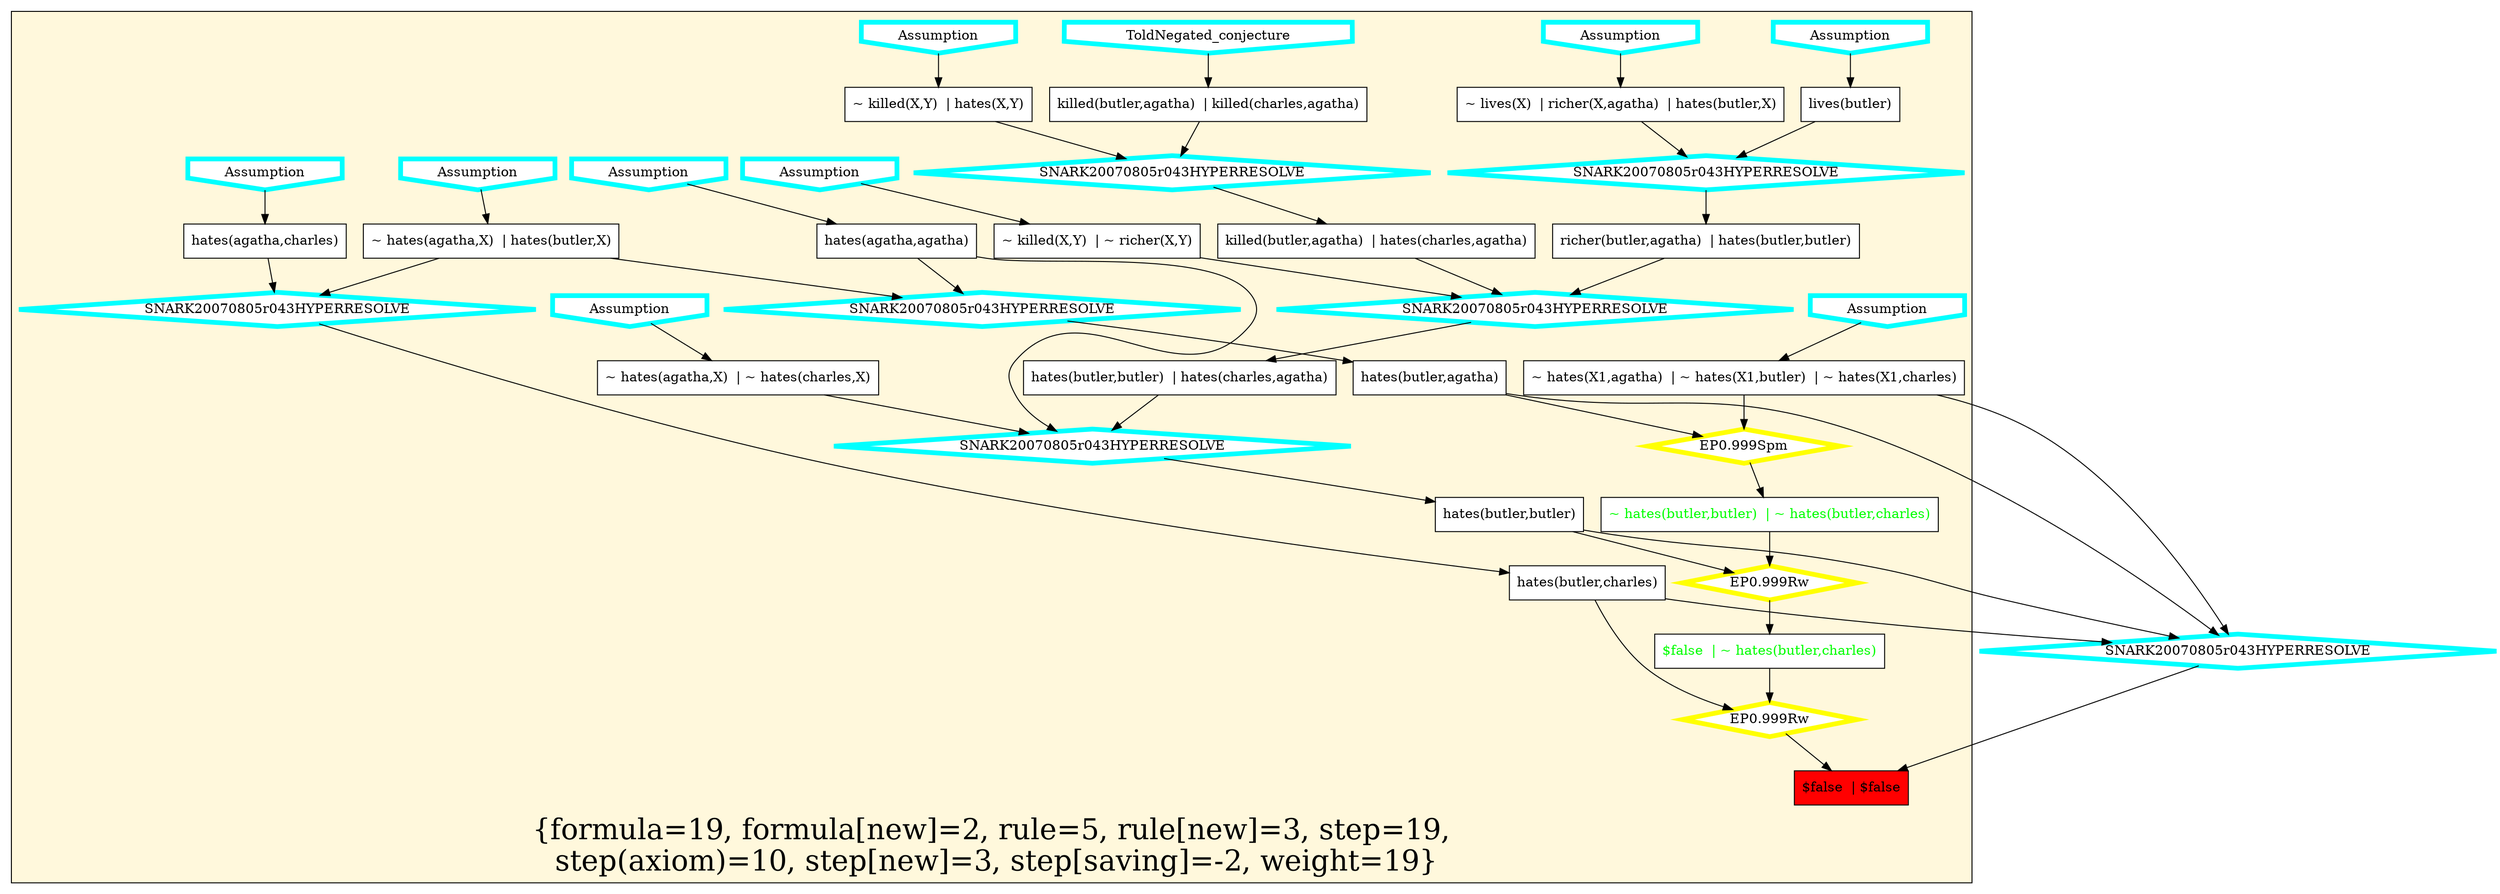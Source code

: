 digraph g 
{  
  "x_504" [ URL="http://inference-web.org/proofs/tptp/Solutions/PUZ/PUZ001-1/SNARK---20080805r005/answer.owl#ns_no_one_hates_everyone_conclusion" color="black" shape="box" label="~ hates(X,agatha)  | ~ hates(X,butler)  | ~ hates(X,charles)" fillcolor="white" style="filled"  ];
  "x_505" [ URL="http://inference-web.org/proofs/tptp/Solutions/PUZ/PUZ001-1/EP---1.1/answer.owl#ns_14_conclusion" color="black" shape="box" label="hates(butler,agatha)" fillcolor="white" style="filled"  ];
  "x_486" [ URL="http://inference-web.org/proofs/tptp/Solutions/PUZ/PUZ001-1/SNARK---20080805r005/answer.owl#ns_killer_hates_victim_conclusion" color="black" shape="box" label="~ killed(X,Y)  | hates(X,Y)" fillcolor="white" style="filled"  ];
  "x_520" [ URL="http://inference-web.org/proofs/tptp/Solutions/PUZ/PUZ001-1/SNARK---20080805r005/answer.owl#ns_agatha_hates_charles_conclusion" color="black" shape="box" label="hates(agatha,charles)" fillcolor="white" style="filled"  ];
  "x_519" [ URL="http://inference-web.org/proofs/tptp/Solutions/PUZ/PUZ001-1/SNARK---20080805r005/answer.owl#ns_17_conclusion" color="black" shape="box" label="hates(butler,butler)  | hates(charles,agatha)" fillcolor="white" style="filled"  ];
  "x_562" [ fontcolor="green" URL="http://inference-web.org/proofs/tptp/Solutions/PUZ/PUZ001-1/EP---1.1/answer.owl#ns_32_conclusion" color="black" shape="box" label="$false  | ~ hates(butler,charles)" fillcolor="white" style="filled"  ];
  "x_517" [ URL="http://inference-web.org/proofs/tptp/Solutions/PUZ/PUZ001-1/SNARK---20080805r005/answer.owl#ns_different_hates_conclusion" color="black" shape="box" label="~ hates(agatha,X)  | ~ hates(charles,X)" fillcolor="white" style="filled"  ];
  "x_548" [ URL="http://inference-web.org/proofs/tptp/Solutions/PUZ/PUZ001-1/SNARK---20080805r005/answer.owl#ns_poorer_killer_conclusion" color="black" shape="box" label="~ killed(X,Y)  | ~ richer(X,Y)" fillcolor="white" style="filled"  ];
  "x_507" [ URL="http://inference-web.org/proofs/tptp/Solutions/PUZ/PUZ001-1/EP---1.1/answer.owl#ns_31_conclusion" color="black" shape="box" label="hates(butler,butler)" fillcolor="white" style="filled"  ];
  "x_552" [ fontcolor="green" URL="http://inference-web.org/proofs/tptp/Solutions/PUZ/PUZ001-1/EP---1.1/answer.owl#ns_22_conclusion" color="black" shape="box" label="~ hates(butler,butler)  | ~ hates(butler,charles)" fillcolor="white" style="filled"  ];
  "x_527" [ URL="http://inference-web.org/proofs/tptp/Solutions/PUZ/PUZ001-1/SNARK---20080805r005/answer.owl#ns_19_conclusion" color="black" shape="box" label="$false" fillcolor="red" style="filled"  ];
  "x_506" [ URL="http://inference-web.org/proofs/tptp/Solutions/PUZ/PUZ001-1/SNARK---20080805r005/answer.owl#ns_14_conclusion" color="black" shape="box" label="hates(butler,charles)" fillcolor="white" style="filled"  ];
  "x_505" [ URL="http://inference-web.org/proofs/tptp/Solutions/PUZ/PUZ001-1/SNARK---20080805r005/answer.owl#ns_13_conclusion" color="black" shape="box" label="hates(butler,agatha)" fillcolor="white" style="filled"  ];
  "x_506" [ URL="http://inference-web.org/proofs/tptp/Solutions/PUZ/PUZ001-1/EP---1.1/answer.owl#ns_15_conclusion" color="black" shape="box" label="hates(butler,charles)" fillcolor="white" style="filled"  ];
  "x_507" [ URL="http://inference-web.org/proofs/tptp/Solutions/PUZ/PUZ001-1/SNARK---20080805r005/answer.owl#ns_18_conclusion" color="black" shape="box" label="hates(butler,butler)" fillcolor="white" style="filled"  ];
  "x_554" [ URL="http://inference-web.org/proofs/tptp/Solutions/PUZ/PUZ001-1/SNARK---20080805r005/answer.owl#ns_same_hates_conclusion" color="black" shape="box" label="~ hates(agatha,X)  | hates(butler,X)" fillcolor="white" style="filled"  ];
  "x_565" [ URL="http://inference-web.org/proofs/tptp/Solutions/PUZ/PUZ001-1/SNARK---20080805r005/answer.owl#ns_agatha_hates_agatha_conclusion" color="black" shape="box" label="hates(agatha,agatha)" fillcolor="white" style="filled"  ];
  "x_556" [ URL="http://inference-web.org/proofs/tptp/Solutions/PUZ/PUZ001-1/SNARK---20080805r005/answer.owl#ns_15_conclusion" color="black" shape="box" label="killed(butler,agatha)  | hates(charles,agatha)" fillcolor="white" style="filled"  ];
  "x_504" [ URL="http://inference-web.org/proofs/tptp/Solutions/PUZ/PUZ001-1/EP---1.1/answer.owl#ns_6_conclusion" color="black" shape="box" label="~ hates(X1,agatha)  | ~ hates(X1,butler)  | ~ hates(X1,charles)" fillcolor="white" style="filled"  ];
  "x_499" [ URL="http://inference-web.org/proofs/tptp/Solutions/PUZ/PUZ001-1/SNARK---20080805r005/answer.owl#ns_butler_hates_poor_conclusion" color="black" shape="box" label="~ lives(X)  | richer(X,agatha)  | hates(butler,X)" fillcolor="white" style="filled"  ];
  "x_544" [ URL="http://inference-web.org/proofs/tptp/Solutions/PUZ/PUZ001-1/SNARK---20080805r005/answer.owl#ns_16_conclusion" color="black" shape="box" label="richer(butler,agatha)  | hates(butler,butler)" fillcolor="white" style="filled"  ];
  "x_527" [ URL="http://inference-web.org/proofs/tptp/Solutions/PUZ/PUZ001-1/EP---1.1/answer.owl#ns_33_conclusion" color="black" shape="box" label="$false  | $false" fillcolor="red" style="filled"  ];
  "x_545" [ URL="http://inference-web.org/proofs/tptp/Solutions/PUZ/PUZ001-1/SNARK---20080805r005/answer.owl#ns_prove_neither_charles_nor_butler_did_it_conclusion" color="black" shape="box" label="killed(butler,agatha)  | killed(charles,agatha)" fillcolor="white" style="filled"  ];
  "x_538" [ URL="http://inference-web.org/proofs/tptp/Solutions/PUZ/PUZ001-1/SNARK---20080805r005/answer.owl#ns_butler_conclusion" color="black" shape="box" label="lives(butler)" fillcolor="white" style="filled"  ];
  "-7f6e1133:12459e1f3c9:-78a2" [ URL="http://browser.inference-web.org/iwbrowser/BrowseNodeSet?url=http%3A%2F%2Finference-web.org%2Fproofs%2Ftptp%2FSolutions%2FPUZ%2FPUZ001-1%2FSNARK---20080805r005%2Fanswer.owl%23ns_14" color="cyan" shape="diamond" label="SNARK20070805r043HYPERRESOLVE" fillcolor="white" style="filled" penwidth="5"  ];
  "-7f6e1133:12459e1f3c9:-78a2" -> "x_506";
  "x_520" -> "-7f6e1133:12459e1f3c9:-78a2";
  "x_554" -> "-7f6e1133:12459e1f3c9:-78a2";
  "-7f6e1133:12459e1f3c9:-7896" [ URL="http://browser.inference-web.org/iwbrowser/BrowseNodeSet?url=http%3A%2F%2Finference-web.org%2Fproofs%2Ftptp%2FSolutions%2FPUZ%2FPUZ001-1%2FSNARK---20080805r005%2Fanswer.owl%23ns_18" color="cyan" shape="diamond" label="SNARK20070805r043HYPERRESOLVE" fillcolor="white" style="filled" penwidth="5"  ];
  "-7f6e1133:12459e1f3c9:-7896" -> "x_507";
  "x_517" -> "-7f6e1133:12459e1f3c9:-7896";
  "x_519" -> "-7f6e1133:12459e1f3c9:-7896";
  "x_565" -> "-7f6e1133:12459e1f3c9:-7896";
  "-7f6e1133:12459e1f3c9:-7837" [ URL="http://browser.inference-web.org/iwbrowser/BrowseNodeSet?url=http%3A%2F%2Finference-web.org%2Fproofs%2Ftptp%2FSolutions%2FPUZ%2FPUZ001-1%2FEP---1.1%2Fanswer.owl%23ns_22" color="yellow" shape="diamond" label="EP0.999Spm" fillcolor="white" style="filled" penwidth="5"  ];
  "-7f6e1133:12459e1f3c9:-7837" -> "x_552";
  "x_504" -> "-7f6e1133:12459e1f3c9:-7837";
  "x_505" -> "-7f6e1133:12459e1f3c9:-7837";
  "-7f6e1133:12459e1f3c9:-7899" [ URL="http://browser.inference-web.org/iwbrowser/BrowseNodeSet?url=http%3A%2F%2Finference-web.org%2Fproofs%2Ftptp%2FSolutions%2FPUZ%2FPUZ001-1%2FSNARK---20080805r005%2Fanswer.owl%23ns_13" color="cyan" shape="diamond" label="SNARK20070805r043HYPERRESOLVE" fillcolor="white" style="filled" penwidth="5"  ];
  "-7f6e1133:12459e1f3c9:-7899" -> "x_505";
  "x_554" -> "-7f6e1133:12459e1f3c9:-7899";
  "x_565" -> "-7f6e1133:12459e1f3c9:-7899";
  "-7f6e1133:12459e1f3c9:-788b" [ URL="http://browser.inference-web.org/iwbrowser/BrowseNodeSet?url=http%3A%2F%2Finference-web.org%2Fproofs%2Ftptp%2FSolutions%2FPUZ%2FPUZ001-1%2FSNARK---20080805r005%2Fanswer.owl%23ns_prove_neither_charles_nor_butler_did_it" color="cyan" shape="invhouse" label="ToldNegated_conjecture" fillcolor="white" style="filled" penwidth="5"  ];
  "-7f6e1133:12459e1f3c9:-788b" -> "x_545";
  "-7f6e1133:12459e1f3c9:-7885" [ URL="http://browser.inference-web.org/iwbrowser/BrowseNodeSet?url=http%3A%2F%2Finference-web.org%2Fproofs%2Ftptp%2FSolutions%2FPUZ%2FPUZ001-1%2FSNARK---20080805r005%2Fanswer.owl%23ns_16" color="cyan" shape="diamond" label="SNARK20070805r043HYPERRESOLVE" fillcolor="white" style="filled" penwidth="5"  ];
  "-7f6e1133:12459e1f3c9:-7885" -> "x_544";
  "x_499" -> "-7f6e1133:12459e1f3c9:-7885";
  "x_538" -> "-7f6e1133:12459e1f3c9:-7885";
  "-7f6e1133:12459e1f3c9:-78a7" [ URL="http://browser.inference-web.org/iwbrowser/BrowseNodeSet?url=http%3A%2F%2Finference-web.org%2Fproofs%2Ftptp%2FSolutions%2FPUZ%2FPUZ001-1%2FSNARK---20080805r005%2Fanswer.owl%23answer" color="cyan" shape="diamond" label="SNARK20070805r043HYPERRESOLVE" fillcolor="white" style="filled" penwidth="5"  ];
  "-7f6e1133:12459e1f3c9:-78a7" -> "x_527";
  "x_504" -> "-7f6e1133:12459e1f3c9:-78a7";
  "x_505" -> "-7f6e1133:12459e1f3c9:-78a7";
  "x_506" -> "-7f6e1133:12459e1f3c9:-78a7";
  "x_507" -> "-7f6e1133:12459e1f3c9:-78a7";
  "-7f6e1133:12459e1f3c9:-788e" [ URL="http://browser.inference-web.org/iwbrowser/BrowseNodeSet?url=http%3A%2F%2Finference-web.org%2Fproofs%2Ftptp%2FSolutions%2FPUZ%2FPUZ001-1%2FSNARK---20080805r005%2Fanswer.owl%23ns_15" color="cyan" shape="diamond" label="SNARK20070805r043HYPERRESOLVE" fillcolor="white" style="filled" penwidth="5"  ];
  "-7f6e1133:12459e1f3c9:-788e" -> "x_556";
  "x_486" -> "-7f6e1133:12459e1f3c9:-788e";
  "x_545" -> "-7f6e1133:12459e1f3c9:-788e";
  "-7f6e1133:12459e1f3c9:-7888" [ URL="http://browser.inference-web.org/iwbrowser/BrowseNodeSet?url=http%3A%2F%2Finference-web.org%2Fproofs%2Ftptp%2FSolutions%2FPUZ%2FPUZ001-1%2FSNARK---20080805r005%2Fanswer.owl%23ns_killer_hates_victim" color="cyan" shape="invhouse" label="Assumption" fillcolor="white" style="filled" penwidth="5"  ];
  "-7f6e1133:12459e1f3c9:-7888" -> "x_486";
  "-7f6e1133:12459e1f3c9:-78aa" [ URL="http://browser.inference-web.org/iwbrowser/BrowseNodeSet?url=http%3A%2F%2Finference-web.org%2Fproofs%2Ftptp%2FSolutions%2FPUZ%2FPUZ001-1%2FSNARK---20080805r005%2Fanswer.owl%23ns_agatha_hates_agatha" color="cyan" shape="invhouse" label="Assumption" fillcolor="white" style="filled" penwidth="5"  ];
  "-7f6e1133:12459e1f3c9:-78aa" -> "x_565";
  "-7f6e1133:12459e1f3c9:-789c" [ URL="http://browser.inference-web.org/iwbrowser/BrowseNodeSet?url=http%3A%2F%2Finference-web.org%2Fproofs%2Ftptp%2FSolutions%2FPUZ%2FPUZ001-1%2FSNARK---20080805r005%2Fanswer.owl%23ns_same_hates" color="cyan" shape="invhouse" label="Assumption" fillcolor="white" style="filled" penwidth="5"  ];
  "-7f6e1133:12459e1f3c9:-789c" -> "x_554";
  "-7f6e1133:12459e1f3c9:-7882" [ URL="http://browser.inference-web.org/iwbrowser/BrowseNodeSet?url=http%3A%2F%2Finference-web.org%2Fproofs%2Ftptp%2FSolutions%2FPUZ%2FPUZ001-1%2FSNARK---20080805r005%2Fanswer.owl%23ns_butler" color="cyan" shape="invhouse" label="Assumption" fillcolor="white" style="filled" penwidth="5"  ];
  "-7f6e1133:12459e1f3c9:-7882" -> "x_538";
  "-7f6e1133:12459e1f3c9:-789f" [ URL="http://browser.inference-web.org/iwbrowser/BrowseNodeSet?url=http%3A%2F%2Finference-web.org%2Fproofs%2Ftptp%2FSolutions%2FPUZ%2FPUZ001-1%2FSNARK---20080805r005%2Fanswer.owl%23ns_agatha_hates_charles" color="cyan" shape="invhouse" label="Assumption" fillcolor="white" style="filled" penwidth="5"  ];
  "-7f6e1133:12459e1f3c9:-789f" -> "x_520";
  "-7f6e1133:12459e1f3c9:-7879" [ URL="http://browser.inference-web.org/iwbrowser/BrowseNodeSet?url=http%3A%2F%2Finference-web.org%2Fproofs%2Ftptp%2FSolutions%2FPUZ%2FPUZ001-1%2FSNARK---20080805r005%2Fanswer.owl%23ns_different_hates" color="cyan" shape="invhouse" label="Assumption" fillcolor="white" style="filled" penwidth="5"  ];
  "-7f6e1133:12459e1f3c9:-7879" -> "x_517";
  "-7f6e1133:12459e1f3c9:-787c" [ URL="http://browser.inference-web.org/iwbrowser/BrowseNodeSet?url=http%3A%2F%2Finference-web.org%2Fproofs%2Ftptp%2FSolutions%2FPUZ%2FPUZ001-1%2FSNARK---20080805r005%2Fanswer.owl%23ns_poorer_killer" color="cyan" shape="invhouse" label="Assumption" fillcolor="white" style="filled" penwidth="5"  ];
  "-7f6e1133:12459e1f3c9:-787c" -> "x_548";
  "-7f6e1133:12459e1f3c9:-7876" [ URL="http://browser.inference-web.org/iwbrowser/BrowseNodeSet?url=http%3A%2F%2Finference-web.org%2Fproofs%2Ftptp%2FSolutions%2FPUZ%2FPUZ001-1%2FSNARK---20080805r005%2Fanswer.owl%23ns_no_one_hates_everyone" color="cyan" shape="invhouse" label="Assumption" fillcolor="white" style="filled" penwidth="5"  ];
  "-7f6e1133:12459e1f3c9:-7876" -> "x_504";
  "-7f6e1133:12459e1f3c9:-786c" [ URL="http://browser.inference-web.org/iwbrowser/BrowseNodeSet?url=http%3A%2F%2Finference-web.org%2Fproofs%2Ftptp%2FSolutions%2FPUZ%2FPUZ001-1%2FEP---1.1%2Fanswer.owl%23ns_33" color="yellow" shape="diamond" label="EP0.999Rw" fillcolor="white" style="filled" penwidth="5"  ];
  "-7f6e1133:12459e1f3c9:-786c" -> "x_527";
  "x_506" -> "-7f6e1133:12459e1f3c9:-786c";
  "x_562" -> "-7f6e1133:12459e1f3c9:-786c";
  "-7f6e1133:12459e1f3c9:-7892" [ URL="http://browser.inference-web.org/iwbrowser/BrowseNodeSet?url=http%3A%2F%2Finference-web.org%2Fproofs%2Ftptp%2FSolutions%2FPUZ%2FPUZ001-1%2FSNARK---20080805r005%2Fanswer.owl%23ns_17" color="cyan" shape="diamond" label="SNARK20070805r043HYPERRESOLVE" fillcolor="white" style="filled" penwidth="5"  ];
  "-7f6e1133:12459e1f3c9:-7892" -> "x_519";
  "x_544" -> "-7f6e1133:12459e1f3c9:-7892";
  "x_548" -> "-7f6e1133:12459e1f3c9:-7892";
  "x_556" -> "-7f6e1133:12459e1f3c9:-7892";
  "-7f6e1133:12459e1f3c9:-787f" [ URL="http://browser.inference-web.org/iwbrowser/BrowseNodeSet?url=http%3A%2F%2Finference-web.org%2Fproofs%2Ftptp%2FSolutions%2FPUZ%2FPUZ001-1%2FSNARK---20080805r005%2Fanswer.owl%23ns_butler_hates_poor" color="cyan" shape="invhouse" label="Assumption" fillcolor="white" style="filled" penwidth="5"  ];
  "-7f6e1133:12459e1f3c9:-787f" -> "x_499";
  "-7f6e1133:12459e1f3c9:-7863" [ URL="http://browser.inference-web.org/iwbrowser/BrowseNodeSet?url=http%3A%2F%2Finference-web.org%2Fproofs%2Ftptp%2FSolutions%2FPUZ%2FPUZ001-1%2FEP---1.1%2Fanswer.owl%23ns_32" color="yellow" shape="diamond" label="EP0.999Rw" fillcolor="white" style="filled" penwidth="5"  ];
  "-7f6e1133:12459e1f3c9:-7863" -> "x_562";
  "x_507" -> "-7f6e1133:12459e1f3c9:-7863";
  "x_552" -> "-7f6e1133:12459e1f3c9:-7863";
  
 subgraph cluster_opt 
{ labelloc=b label="{formula=19, formula[new]=2, rule=5, rule[new]=3, step=19,\n step(axiom)=10, step[new]=3, step[saving]=-2, weight=19}" 
 fontsize=30 fillcolor=cornsilk style=filled 
  x_517 ;
 x_548 ;
 x_519 ;
 x_504 ;
 x_505 ;
 x_544 ;
 x_506 ;
 x_507 ;
 x_545 ;
 x_556 ;
 x_527 ;
 x_520 ;
 x_554 ;
 x_552 ;
 x_499 ;
 x_565 ;
 x_562 ;
 x_486 ;
 x_538 ;
 "-7f6e1133:12459e1f3c9:-78a2" ;
 "-7f6e1133:12459e1f3c9:-7896" ;
 "-7f6e1133:12459e1f3c9:-7837" ;
 "-7f6e1133:12459e1f3c9:-7899" ;
 "-7f6e1133:12459e1f3c9:-788b" ;
 "-7f6e1133:12459e1f3c9:-7885" ;
 "-7f6e1133:12459e1f3c9:-788e" ;
 "-7f6e1133:12459e1f3c9:-7888" ;
 "-7f6e1133:12459e1f3c9:-78aa" ;
 "-7f6e1133:12459e1f3c9:-789c" ;
 "-7f6e1133:12459e1f3c9:-7882" ;
 "-7f6e1133:12459e1f3c9:-789f" ;
 "-7f6e1133:12459e1f3c9:-787c" ;
 "-7f6e1133:12459e1f3c9:-7879" ;
 "-7f6e1133:12459e1f3c9:-7876" ;
 "-7f6e1133:12459e1f3c9:-786c" ;
 "-7f6e1133:12459e1f3c9:-7892" ;
 "-7f6e1133:12459e1f3c9:-787f" ;
 "-7f6e1133:12459e1f3c9:-7863" ;
 
}
 
}
